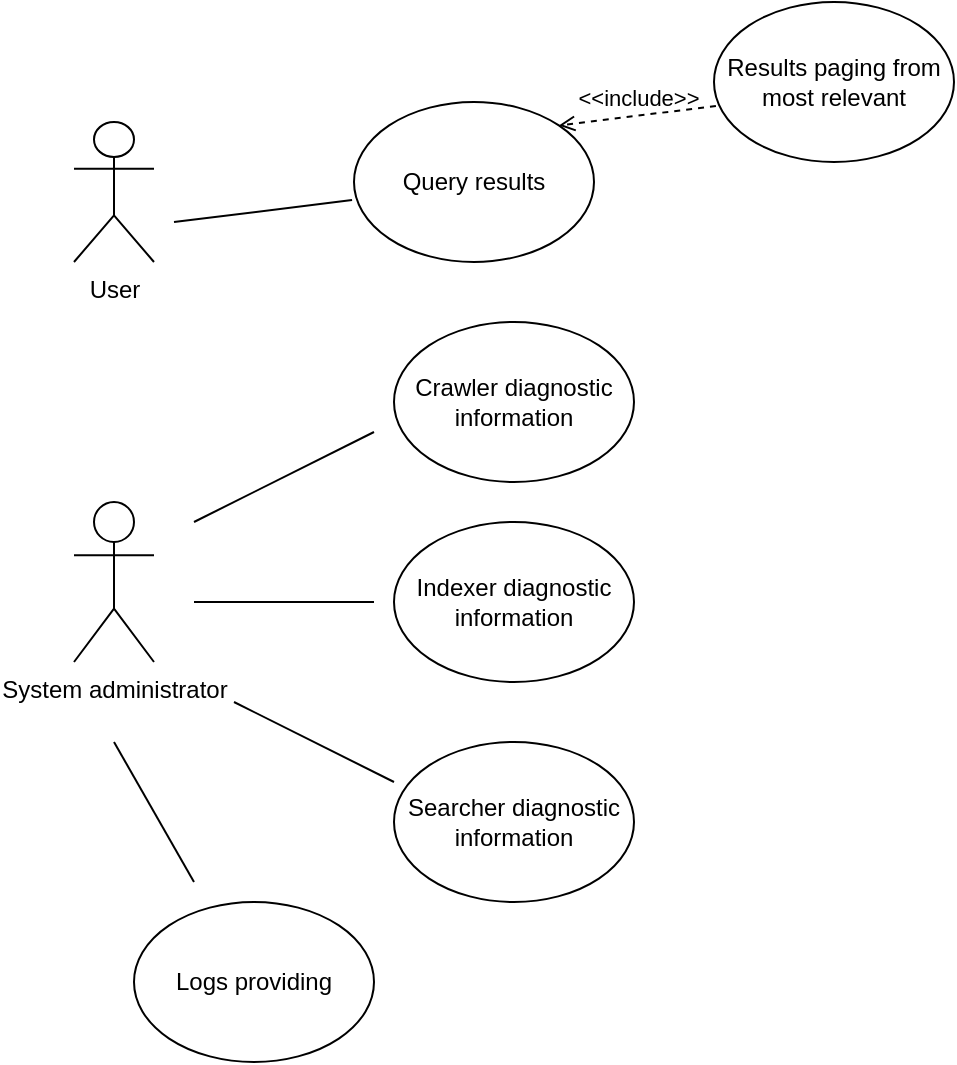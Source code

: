 <mxfile version="23.1.5" type="device">
  <diagram name="Страница — 1" id="fEaFKFWIbJFbLX6qBOsI">
    <mxGraphModel dx="1434" dy="844" grid="1" gridSize="10" guides="1" tooltips="1" connect="1" arrows="1" fold="1" page="1" pageScale="1" pageWidth="827" pageHeight="1169" math="0" shadow="0">
      <root>
        <mxCell id="0" />
        <mxCell id="1" parent="0" />
        <mxCell id="1yDmdOeJtrtDF72kqqgT-1" value="User&lt;br&gt;" style="shape=umlActor;verticalLabelPosition=bottom;verticalAlign=top;html=1;outlineConnect=0;" parent="1" vertex="1">
          <mxGeometry x="140" y="420" width="40" height="70" as="geometry" />
        </mxCell>
        <mxCell id="1yDmdOeJtrtDF72kqqgT-4" value="Query results" style="ellipse;whiteSpace=wrap;html=1;" parent="1" vertex="1">
          <mxGeometry x="280" y="410" width="120" height="80" as="geometry" />
        </mxCell>
        <mxCell id="1yDmdOeJtrtDF72kqqgT-5" value="" style="endArrow=none;html=1;rounded=0;entryX=-0.008;entryY=0.613;entryDx=0;entryDy=0;entryPerimeter=0;" parent="1" edge="1" target="1yDmdOeJtrtDF72kqqgT-4">
          <mxGeometry width="50" height="50" relative="1" as="geometry">
            <mxPoint x="190" y="470" as="sourcePoint" />
            <mxPoint x="260" y="460" as="targetPoint" />
          </mxGeometry>
        </mxCell>
        <mxCell id="1yDmdOeJtrtDF72kqqgT-12" value="Results paging from most relevant" style="ellipse;whiteSpace=wrap;html=1;" parent="1" vertex="1">
          <mxGeometry x="460" y="360" width="120" height="80" as="geometry" />
        </mxCell>
        <mxCell id="1yDmdOeJtrtDF72kqqgT-14" value="&amp;lt;&amp;lt;include&amp;gt;&amp;gt;" style="html=1;verticalAlign=bottom;labelBackgroundColor=none;endArrow=open;endFill=0;dashed=1;rounded=0;exitX=0.008;exitY=0.65;exitDx=0;exitDy=0;entryX=1;entryY=0;entryDx=0;entryDy=0;exitPerimeter=0;" parent="1" source="1yDmdOeJtrtDF72kqqgT-12" target="1yDmdOeJtrtDF72kqqgT-4" edge="1">
          <mxGeometry width="160" relative="1" as="geometry">
            <mxPoint x="520" y="280" as="sourcePoint" />
            <mxPoint x="427" y="312" as="targetPoint" />
          </mxGeometry>
        </mxCell>
        <mxCell id="1yDmdOeJtrtDF72kqqgT-16" value="System administrator&lt;br&gt;" style="shape=umlActor;verticalLabelPosition=bottom;verticalAlign=top;html=1;outlineConnect=0;" parent="1" vertex="1">
          <mxGeometry x="140" y="610" width="40" height="80" as="geometry" />
        </mxCell>
        <mxCell id="1yDmdOeJtrtDF72kqqgT-25" value="Crawler diagnostic information" style="ellipse;whiteSpace=wrap;html=1;" parent="1" vertex="1">
          <mxGeometry x="300" y="520" width="120" height="80" as="geometry" />
        </mxCell>
        <mxCell id="1yDmdOeJtrtDF72kqqgT-26" value="Indexer diagnostic information" style="ellipse;whiteSpace=wrap;html=1;" parent="1" vertex="1">
          <mxGeometry x="300" y="620" width="120" height="80" as="geometry" />
        </mxCell>
        <mxCell id="1yDmdOeJtrtDF72kqqgT-27" value="Searcher diagnostic information" style="ellipse;whiteSpace=wrap;html=1;" parent="1" vertex="1">
          <mxGeometry x="300" y="730" width="120" height="80" as="geometry" />
        </mxCell>
        <mxCell id="1yDmdOeJtrtDF72kqqgT-29" value="Logs providing" style="ellipse;whiteSpace=wrap;html=1;" parent="1" vertex="1">
          <mxGeometry x="170" y="810" width="120" height="80" as="geometry" />
        </mxCell>
        <mxCell id="1yDmdOeJtrtDF72kqqgT-31" value="" style="endArrow=none;html=1;rounded=0;" parent="1" edge="1">
          <mxGeometry width="50" height="50" relative="1" as="geometry">
            <mxPoint x="200" y="620" as="sourcePoint" />
            <mxPoint x="290" y="575" as="targetPoint" />
          </mxGeometry>
        </mxCell>
        <mxCell id="1yDmdOeJtrtDF72kqqgT-32" value="" style="endArrow=none;html=1;rounded=0;" parent="1" edge="1">
          <mxGeometry width="50" height="50" relative="1" as="geometry">
            <mxPoint x="200" y="660" as="sourcePoint" />
            <mxPoint x="290" y="660" as="targetPoint" />
          </mxGeometry>
        </mxCell>
        <mxCell id="1yDmdOeJtrtDF72kqqgT-33" value="" style="endArrow=none;html=1;rounded=0;" parent="1" edge="1">
          <mxGeometry width="50" height="50" relative="1" as="geometry">
            <mxPoint x="220" y="710" as="sourcePoint" />
            <mxPoint x="300" y="750" as="targetPoint" />
          </mxGeometry>
        </mxCell>
        <mxCell id="1yDmdOeJtrtDF72kqqgT-34" value="" style="endArrow=none;html=1;rounded=0;" parent="1" edge="1">
          <mxGeometry width="50" height="50" relative="1" as="geometry">
            <mxPoint x="160" y="730" as="sourcePoint" />
            <mxPoint x="200" y="800" as="targetPoint" />
          </mxGeometry>
        </mxCell>
      </root>
    </mxGraphModel>
  </diagram>
</mxfile>
